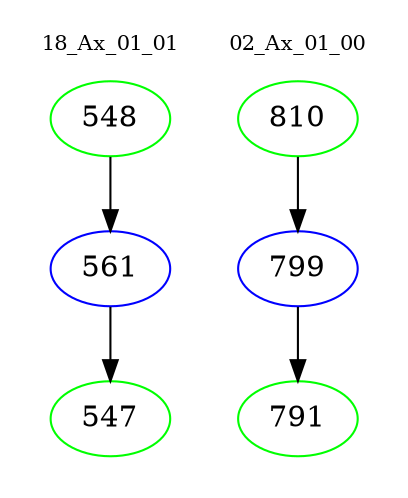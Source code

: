 digraph{
subgraph cluster_0 {
color = white
label = "18_Ax_01_01";
fontsize=10;
T0_548 [label="548", color="green"]
T0_548 -> T0_561 [color="black"]
T0_561 [label="561", color="blue"]
T0_561 -> T0_547 [color="black"]
T0_547 [label="547", color="green"]
}
subgraph cluster_1 {
color = white
label = "02_Ax_01_00";
fontsize=10;
T1_810 [label="810", color="green"]
T1_810 -> T1_799 [color="black"]
T1_799 [label="799", color="blue"]
T1_799 -> T1_791 [color="black"]
T1_791 [label="791", color="green"]
}
}
